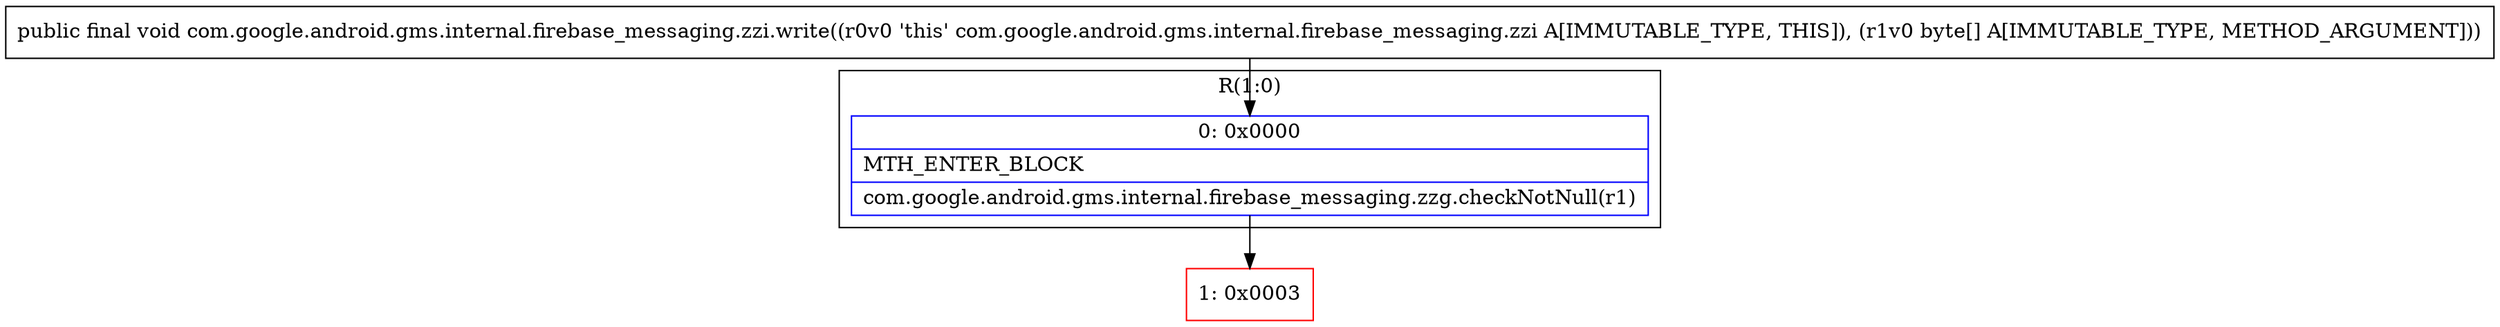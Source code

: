 digraph "CFG forcom.google.android.gms.internal.firebase_messaging.zzi.write([B)V" {
subgraph cluster_Region_648942296 {
label = "R(1:0)";
node [shape=record,color=blue];
Node_0 [shape=record,label="{0\:\ 0x0000|MTH_ENTER_BLOCK\l|com.google.android.gms.internal.firebase_messaging.zzg.checkNotNull(r1)\l}"];
}
Node_1 [shape=record,color=red,label="{1\:\ 0x0003}"];
MethodNode[shape=record,label="{public final void com.google.android.gms.internal.firebase_messaging.zzi.write((r0v0 'this' com.google.android.gms.internal.firebase_messaging.zzi A[IMMUTABLE_TYPE, THIS]), (r1v0 byte[] A[IMMUTABLE_TYPE, METHOD_ARGUMENT])) }"];
MethodNode -> Node_0;
Node_0 -> Node_1;
}


